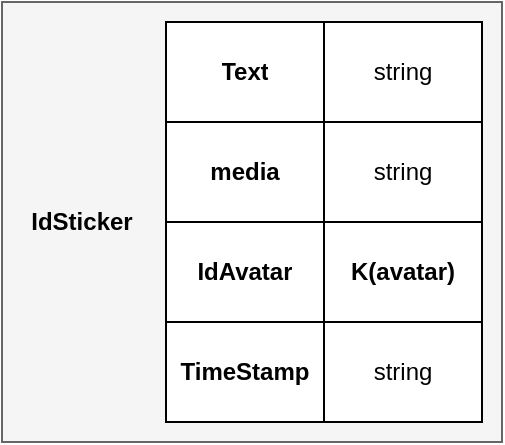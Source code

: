 <mxfile version="22.0.8" type="github">
  <diagram name="Page-1" id="-hrCW1JOt1rqmKrmkx0s">
    <mxGraphModel dx="1050" dy="480" grid="1" gridSize="10" guides="1" tooltips="1" connect="1" arrows="1" fold="1" page="1" pageScale="1" pageWidth="1169" pageHeight="827" math="0" shadow="0">
      <root>
        <mxCell id="0" />
        <mxCell id="1" parent="0" />
        <mxCell id="eokv_deSClD9n7se6uqg-1" value="" style="rounded=0;whiteSpace=wrap;html=1;fillColor=#f5f5f5;fontColor=#333333;strokeColor=#666666;" parent="1" vertex="1">
          <mxGeometry x="360" y="130" width="250" height="220" as="geometry" />
        </mxCell>
        <mxCell id="eokv_deSClD9n7se6uqg-18" value="&lt;b&gt;IdSticker&lt;/b&gt;" style="text;html=1;strokeColor=none;fillColor=none;align=center;verticalAlign=middle;whiteSpace=wrap;rounded=0;" parent="1" vertex="1">
          <mxGeometry x="370" y="225" width="60" height="30" as="geometry" />
        </mxCell>
        <mxCell id="eokv_deSClD9n7se6uqg-19" value="" style="shape=table;startSize=0;container=1;collapsible=0;childLayout=tableLayout;" parent="1" vertex="1">
          <mxGeometry x="442" y="140" width="158" height="200" as="geometry" />
        </mxCell>
        <mxCell id="eokv_deSClD9n7se6uqg-20" value="" style="shape=tableRow;horizontal=0;startSize=0;swimlaneHead=0;swimlaneBody=0;strokeColor=inherit;top=0;left=0;bottom=0;right=0;collapsible=0;dropTarget=0;fillColor=none;points=[[0,0.5],[1,0.5]];portConstraint=eastwest;" parent="eokv_deSClD9n7se6uqg-19" vertex="1">
          <mxGeometry width="158" height="50" as="geometry" />
        </mxCell>
        <mxCell id="eokv_deSClD9n7se6uqg-21" value="&lt;b&gt;Text&lt;/b&gt;" style="shape=partialRectangle;html=1;whiteSpace=wrap;connectable=0;strokeColor=inherit;overflow=hidden;fillColor=none;top=0;left=0;bottom=0;right=0;pointerEvents=1;" parent="eokv_deSClD9n7se6uqg-20" vertex="1">
          <mxGeometry width="79" height="50" as="geometry">
            <mxRectangle width="79" height="50" as="alternateBounds" />
          </mxGeometry>
        </mxCell>
        <mxCell id="eokv_deSClD9n7se6uqg-22" value="string" style="shape=partialRectangle;html=1;whiteSpace=wrap;connectable=0;strokeColor=inherit;overflow=hidden;fillColor=none;top=0;left=0;bottom=0;right=0;pointerEvents=1;" parent="eokv_deSClD9n7se6uqg-20" vertex="1">
          <mxGeometry x="79" width="79" height="50" as="geometry">
            <mxRectangle width="79" height="50" as="alternateBounds" />
          </mxGeometry>
        </mxCell>
        <mxCell id="eokv_deSClD9n7se6uqg-23" value="" style="shape=tableRow;horizontal=0;startSize=0;swimlaneHead=0;swimlaneBody=0;strokeColor=inherit;top=0;left=0;bottom=0;right=0;collapsible=0;dropTarget=0;fillColor=none;points=[[0,0.5],[1,0.5]];portConstraint=eastwest;" parent="eokv_deSClD9n7se6uqg-19" vertex="1">
          <mxGeometry y="50" width="158" height="50" as="geometry" />
        </mxCell>
        <mxCell id="eokv_deSClD9n7se6uqg-24" value="&lt;b&gt;media&lt;/b&gt;" style="shape=partialRectangle;html=1;whiteSpace=wrap;connectable=0;strokeColor=inherit;overflow=hidden;fillColor=none;top=0;left=0;bottom=0;right=0;pointerEvents=1;" parent="eokv_deSClD9n7se6uqg-23" vertex="1">
          <mxGeometry width="79" height="50" as="geometry">
            <mxRectangle width="79" height="50" as="alternateBounds" />
          </mxGeometry>
        </mxCell>
        <mxCell id="eokv_deSClD9n7se6uqg-25" value="string" style="shape=partialRectangle;html=1;whiteSpace=wrap;connectable=0;strokeColor=inherit;overflow=hidden;fillColor=none;top=0;left=0;bottom=0;right=0;pointerEvents=1;" parent="eokv_deSClD9n7se6uqg-23" vertex="1">
          <mxGeometry x="79" width="79" height="50" as="geometry">
            <mxRectangle width="79" height="50" as="alternateBounds" />
          </mxGeometry>
        </mxCell>
        <mxCell id="eokv_deSClD9n7se6uqg-26" value="" style="shape=tableRow;horizontal=0;startSize=0;swimlaneHead=0;swimlaneBody=0;strokeColor=inherit;top=0;left=0;bottom=0;right=0;collapsible=0;dropTarget=0;fillColor=none;points=[[0,0.5],[1,0.5]];portConstraint=eastwest;" parent="eokv_deSClD9n7se6uqg-19" vertex="1">
          <mxGeometry y="100" width="158" height="50" as="geometry" />
        </mxCell>
        <mxCell id="eokv_deSClD9n7se6uqg-27" value="&lt;b&gt;IdAvatar&lt;/b&gt;" style="shape=partialRectangle;html=1;whiteSpace=wrap;connectable=0;strokeColor=inherit;overflow=hidden;fillColor=none;top=0;left=0;bottom=0;right=0;pointerEvents=1;" parent="eokv_deSClD9n7se6uqg-26" vertex="1">
          <mxGeometry width="79" height="50" as="geometry">
            <mxRectangle width="79" height="50" as="alternateBounds" />
          </mxGeometry>
        </mxCell>
        <mxCell id="eokv_deSClD9n7se6uqg-28" value="&lt;b&gt;K(avatar)&lt;/b&gt;" style="shape=partialRectangle;html=1;whiteSpace=wrap;connectable=0;strokeColor=inherit;overflow=hidden;fillColor=none;top=0;left=0;bottom=0;right=0;pointerEvents=1;" parent="eokv_deSClD9n7se6uqg-26" vertex="1">
          <mxGeometry x="79" width="79" height="50" as="geometry">
            <mxRectangle width="79" height="50" as="alternateBounds" />
          </mxGeometry>
        </mxCell>
        <mxCell id="DHKnzHRuKV6J081dYEvm-11" value="" style="shape=tableRow;horizontal=0;startSize=0;swimlaneHead=0;swimlaneBody=0;strokeColor=inherit;top=0;left=0;bottom=0;right=0;collapsible=0;dropTarget=0;fillColor=none;points=[[0,0.5],[1,0.5]];portConstraint=eastwest;" vertex="1" parent="eokv_deSClD9n7se6uqg-19">
          <mxGeometry y="150" width="158" height="50" as="geometry" />
        </mxCell>
        <mxCell id="DHKnzHRuKV6J081dYEvm-12" value="&lt;b&gt;TimeStamp&lt;/b&gt;" style="shape=partialRectangle;html=1;whiteSpace=wrap;connectable=0;strokeColor=inherit;overflow=hidden;fillColor=none;top=0;left=0;bottom=0;right=0;pointerEvents=1;" vertex="1" parent="DHKnzHRuKV6J081dYEvm-11">
          <mxGeometry width="79" height="50" as="geometry">
            <mxRectangle width="79" height="50" as="alternateBounds" />
          </mxGeometry>
        </mxCell>
        <mxCell id="DHKnzHRuKV6J081dYEvm-13" value="string" style="shape=partialRectangle;html=1;whiteSpace=wrap;connectable=0;strokeColor=inherit;overflow=hidden;fillColor=none;top=0;left=0;bottom=0;right=0;pointerEvents=1;" vertex="1" parent="DHKnzHRuKV6J081dYEvm-11">
          <mxGeometry x="79" width="79" height="50" as="geometry">
            <mxRectangle width="79" height="50" as="alternateBounds" />
          </mxGeometry>
        </mxCell>
      </root>
    </mxGraphModel>
  </diagram>
</mxfile>
